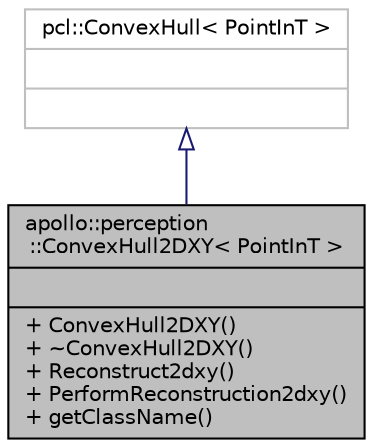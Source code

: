digraph "apollo::perception::ConvexHull2DXY&lt; PointInT &gt;"
{
  edge [fontname="Helvetica",fontsize="10",labelfontname="Helvetica",labelfontsize="10"];
  node [fontname="Helvetica",fontsize="10",shape=record];
  Node1 [label="{apollo::perception\l::ConvexHull2DXY\< PointInT \>\n||+ ConvexHull2DXY()\l+ ~ConvexHull2DXY()\l+ Reconstruct2dxy()\l+ PerformReconstruction2dxy()\l+ getClassName()\l}",height=0.2,width=0.4,color="black", fillcolor="grey75", style="filled" fontcolor="black"];
  Node2 -> Node1 [dir="back",color="midnightblue",fontsize="10",style="solid",arrowtail="onormal",fontname="Helvetica"];
  Node2 [label="{pcl::ConvexHull\< PointInT \>\n||}",height=0.2,width=0.4,color="grey75", fillcolor="white", style="filled"];
}
